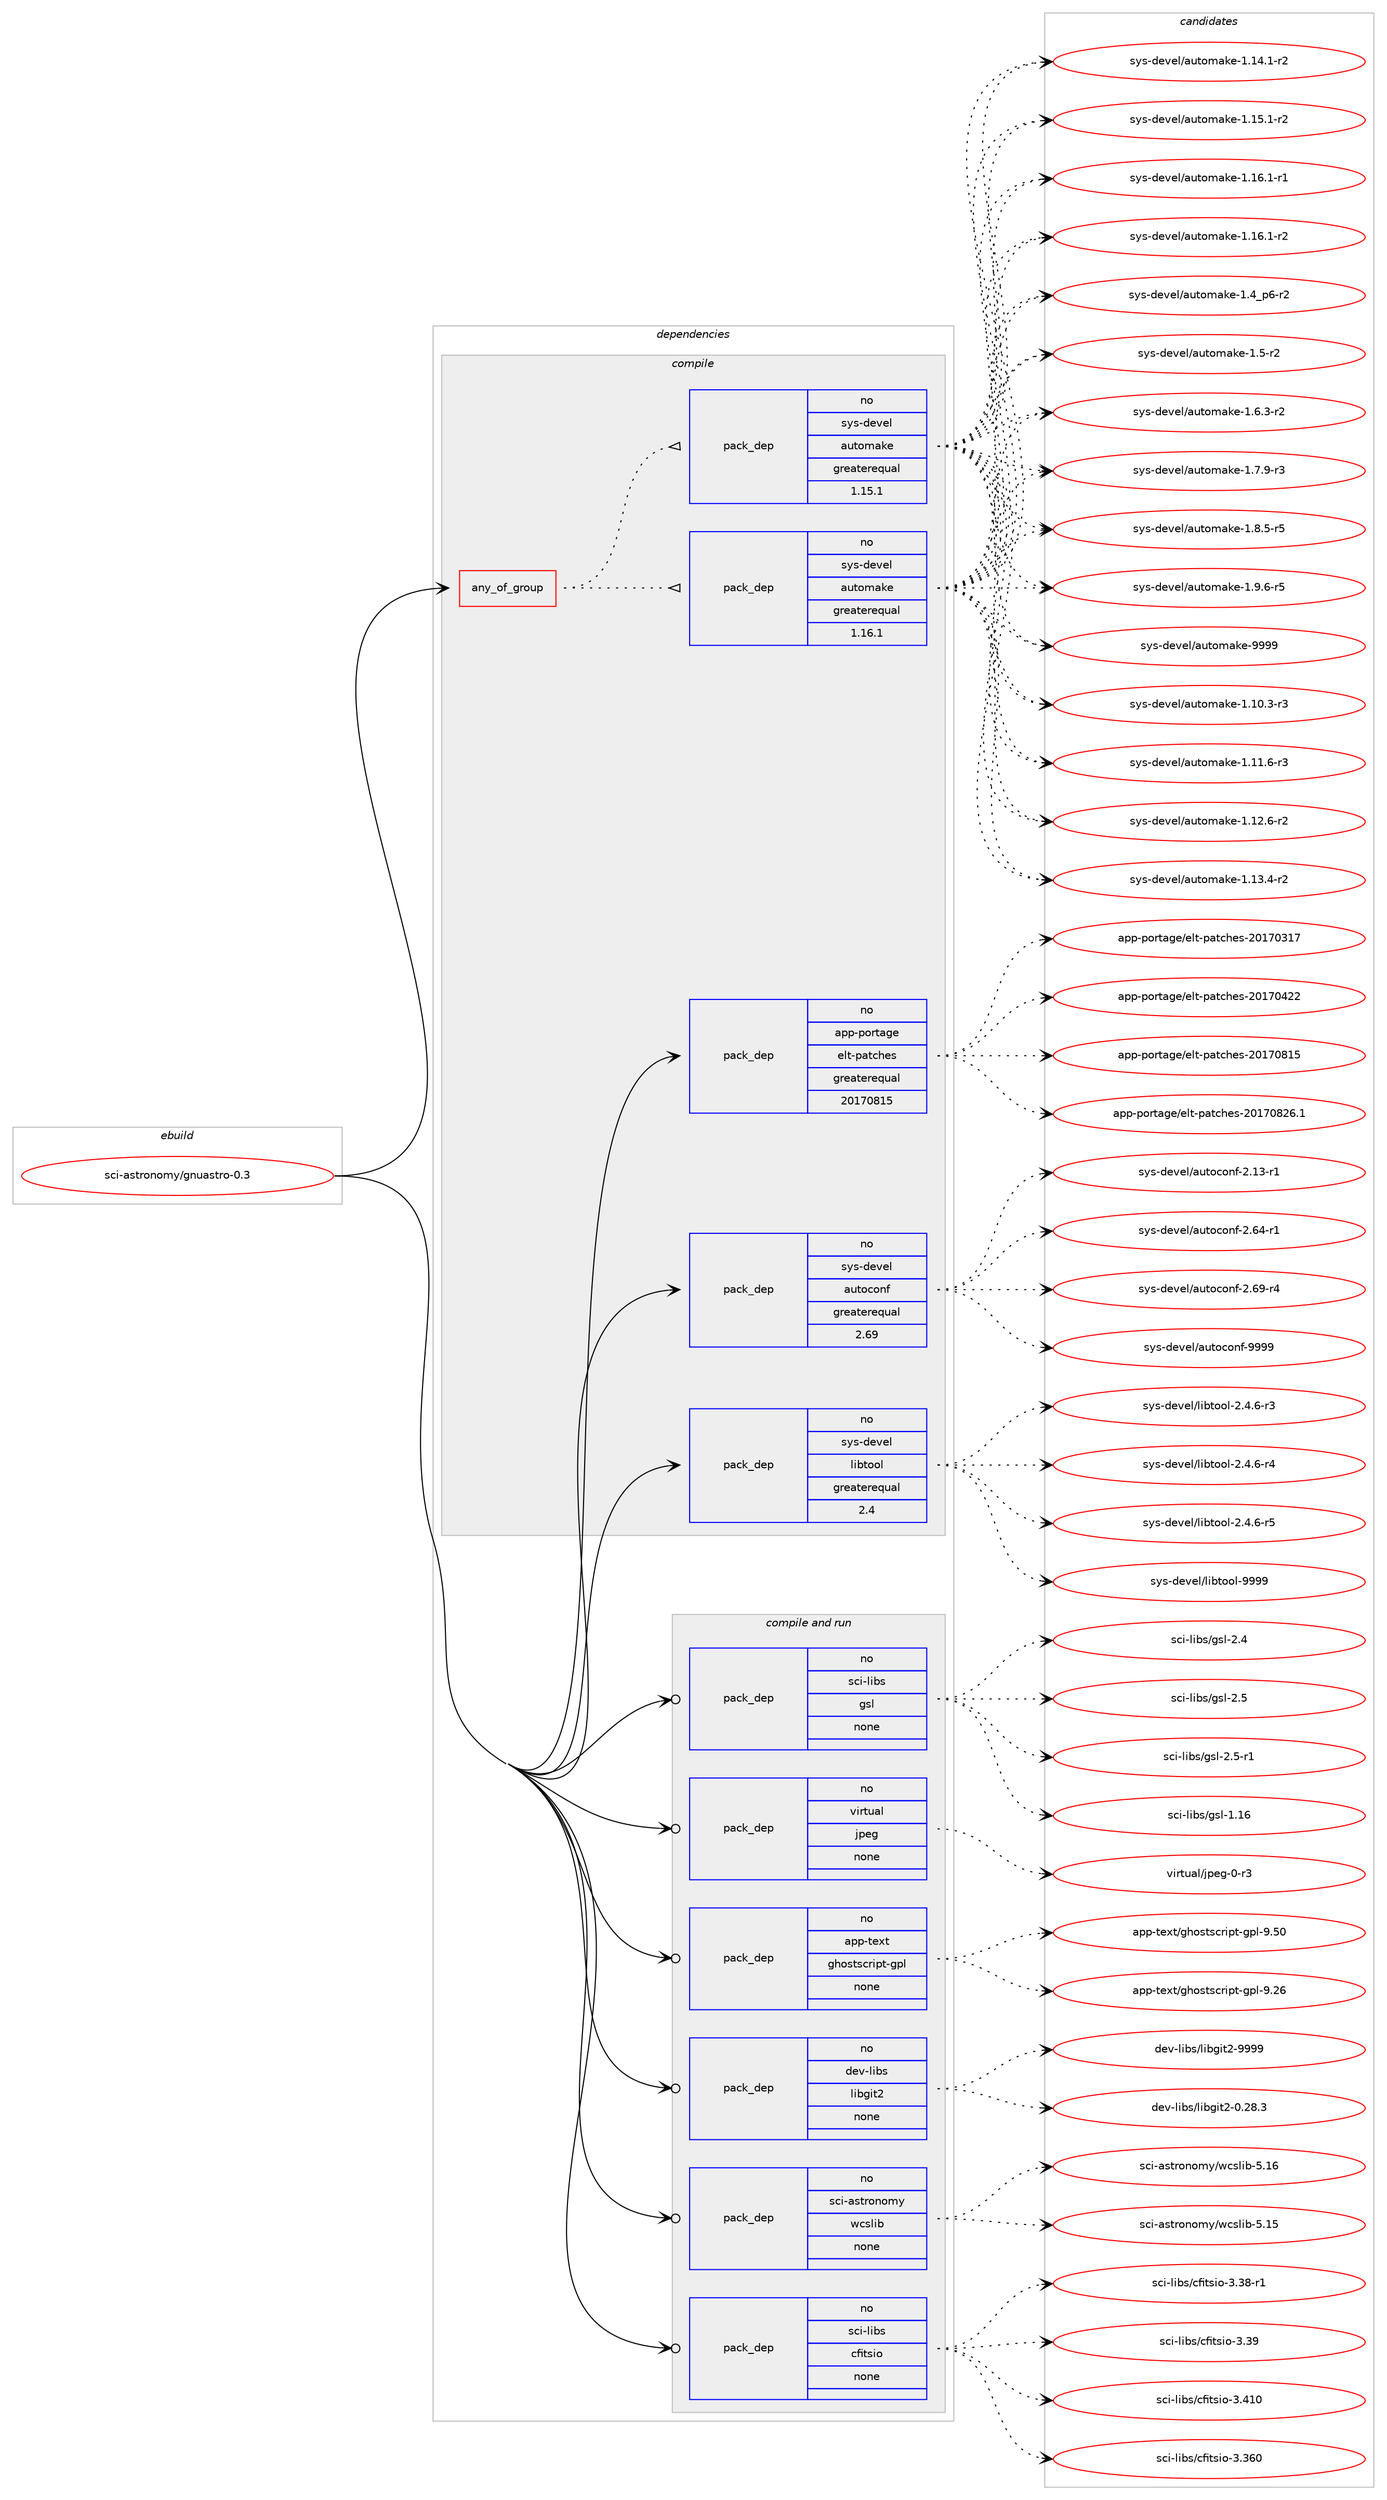 digraph prolog {

# *************
# Graph options
# *************

newrank=true;
concentrate=true;
compound=true;
graph [rankdir=LR,fontname=Helvetica,fontsize=10,ranksep=1.5];#, ranksep=2.5, nodesep=0.2];
edge  [arrowhead=vee];
node  [fontname=Helvetica,fontsize=10];

# **********
# The ebuild
# **********

subgraph cluster_leftcol {
color=gray;
rank=same;
label=<<i>ebuild</i>>;
id [label="sci-astronomy/gnuastro-0.3", color=red, width=4, href="../sci-astronomy/gnuastro-0.3.svg"];
}

# ****************
# The dependencies
# ****************

subgraph cluster_midcol {
color=gray;
label=<<i>dependencies</i>>;
subgraph cluster_compile {
fillcolor="#eeeeee";
style=filled;
label=<<i>compile</i>>;
subgraph any14442 {
dependency849218 [label=<<TABLE BORDER="0" CELLBORDER="1" CELLSPACING="0" CELLPADDING="4"><TR><TD CELLPADDING="10">any_of_group</TD></TR></TABLE>>, shape=none, color=red];subgraph pack627716 {
dependency849219 [label=<<TABLE BORDER="0" CELLBORDER="1" CELLSPACING="0" CELLPADDING="4" WIDTH="220"><TR><TD ROWSPAN="6" CELLPADDING="30">pack_dep</TD></TR><TR><TD WIDTH="110">no</TD></TR><TR><TD>sys-devel</TD></TR><TR><TD>automake</TD></TR><TR><TD>greaterequal</TD></TR><TR><TD>1.16.1</TD></TR></TABLE>>, shape=none, color=blue];
}
dependency849218:e -> dependency849219:w [weight=20,style="dotted",arrowhead="oinv"];
subgraph pack627717 {
dependency849220 [label=<<TABLE BORDER="0" CELLBORDER="1" CELLSPACING="0" CELLPADDING="4" WIDTH="220"><TR><TD ROWSPAN="6" CELLPADDING="30">pack_dep</TD></TR><TR><TD WIDTH="110">no</TD></TR><TR><TD>sys-devel</TD></TR><TR><TD>automake</TD></TR><TR><TD>greaterequal</TD></TR><TR><TD>1.15.1</TD></TR></TABLE>>, shape=none, color=blue];
}
dependency849218:e -> dependency849220:w [weight=20,style="dotted",arrowhead="oinv"];
}
id:e -> dependency849218:w [weight=20,style="solid",arrowhead="vee"];
subgraph pack627718 {
dependency849221 [label=<<TABLE BORDER="0" CELLBORDER="1" CELLSPACING="0" CELLPADDING="4" WIDTH="220"><TR><TD ROWSPAN="6" CELLPADDING="30">pack_dep</TD></TR><TR><TD WIDTH="110">no</TD></TR><TR><TD>app-portage</TD></TR><TR><TD>elt-patches</TD></TR><TR><TD>greaterequal</TD></TR><TR><TD>20170815</TD></TR></TABLE>>, shape=none, color=blue];
}
id:e -> dependency849221:w [weight=20,style="solid",arrowhead="vee"];
subgraph pack627719 {
dependency849222 [label=<<TABLE BORDER="0" CELLBORDER="1" CELLSPACING="0" CELLPADDING="4" WIDTH="220"><TR><TD ROWSPAN="6" CELLPADDING="30">pack_dep</TD></TR><TR><TD WIDTH="110">no</TD></TR><TR><TD>sys-devel</TD></TR><TR><TD>autoconf</TD></TR><TR><TD>greaterequal</TD></TR><TR><TD>2.69</TD></TR></TABLE>>, shape=none, color=blue];
}
id:e -> dependency849222:w [weight=20,style="solid",arrowhead="vee"];
subgraph pack627720 {
dependency849223 [label=<<TABLE BORDER="0" CELLBORDER="1" CELLSPACING="0" CELLPADDING="4" WIDTH="220"><TR><TD ROWSPAN="6" CELLPADDING="30">pack_dep</TD></TR><TR><TD WIDTH="110">no</TD></TR><TR><TD>sys-devel</TD></TR><TR><TD>libtool</TD></TR><TR><TD>greaterequal</TD></TR><TR><TD>2.4</TD></TR></TABLE>>, shape=none, color=blue];
}
id:e -> dependency849223:w [weight=20,style="solid",arrowhead="vee"];
}
subgraph cluster_compileandrun {
fillcolor="#eeeeee";
style=filled;
label=<<i>compile and run</i>>;
subgraph pack627721 {
dependency849224 [label=<<TABLE BORDER="0" CELLBORDER="1" CELLSPACING="0" CELLPADDING="4" WIDTH="220"><TR><TD ROWSPAN="6" CELLPADDING="30">pack_dep</TD></TR><TR><TD WIDTH="110">no</TD></TR><TR><TD>app-text</TD></TR><TR><TD>ghostscript-gpl</TD></TR><TR><TD>none</TD></TR><TR><TD></TD></TR></TABLE>>, shape=none, color=blue];
}
id:e -> dependency849224:w [weight=20,style="solid",arrowhead="odotvee"];
subgraph pack627722 {
dependency849225 [label=<<TABLE BORDER="0" CELLBORDER="1" CELLSPACING="0" CELLPADDING="4" WIDTH="220"><TR><TD ROWSPAN="6" CELLPADDING="30">pack_dep</TD></TR><TR><TD WIDTH="110">no</TD></TR><TR><TD>dev-libs</TD></TR><TR><TD>libgit2</TD></TR><TR><TD>none</TD></TR><TR><TD></TD></TR></TABLE>>, shape=none, color=blue];
}
id:e -> dependency849225:w [weight=20,style="solid",arrowhead="odotvee"];
subgraph pack627723 {
dependency849226 [label=<<TABLE BORDER="0" CELLBORDER="1" CELLSPACING="0" CELLPADDING="4" WIDTH="220"><TR><TD ROWSPAN="6" CELLPADDING="30">pack_dep</TD></TR><TR><TD WIDTH="110">no</TD></TR><TR><TD>sci-astronomy</TD></TR><TR><TD>wcslib</TD></TR><TR><TD>none</TD></TR><TR><TD></TD></TR></TABLE>>, shape=none, color=blue];
}
id:e -> dependency849226:w [weight=20,style="solid",arrowhead="odotvee"];
subgraph pack627724 {
dependency849227 [label=<<TABLE BORDER="0" CELLBORDER="1" CELLSPACING="0" CELLPADDING="4" WIDTH="220"><TR><TD ROWSPAN="6" CELLPADDING="30">pack_dep</TD></TR><TR><TD WIDTH="110">no</TD></TR><TR><TD>sci-libs</TD></TR><TR><TD>cfitsio</TD></TR><TR><TD>none</TD></TR><TR><TD></TD></TR></TABLE>>, shape=none, color=blue];
}
id:e -> dependency849227:w [weight=20,style="solid",arrowhead="odotvee"];
subgraph pack627725 {
dependency849228 [label=<<TABLE BORDER="0" CELLBORDER="1" CELLSPACING="0" CELLPADDING="4" WIDTH="220"><TR><TD ROWSPAN="6" CELLPADDING="30">pack_dep</TD></TR><TR><TD WIDTH="110">no</TD></TR><TR><TD>sci-libs</TD></TR><TR><TD>gsl</TD></TR><TR><TD>none</TD></TR><TR><TD></TD></TR></TABLE>>, shape=none, color=blue];
}
id:e -> dependency849228:w [weight=20,style="solid",arrowhead="odotvee"];
subgraph pack627726 {
dependency849229 [label=<<TABLE BORDER="0" CELLBORDER="1" CELLSPACING="0" CELLPADDING="4" WIDTH="220"><TR><TD ROWSPAN="6" CELLPADDING="30">pack_dep</TD></TR><TR><TD WIDTH="110">no</TD></TR><TR><TD>virtual</TD></TR><TR><TD>jpeg</TD></TR><TR><TD>none</TD></TR><TR><TD></TD></TR></TABLE>>, shape=none, color=blue];
}
id:e -> dependency849229:w [weight=20,style="solid",arrowhead="odotvee"];
}
subgraph cluster_run {
fillcolor="#eeeeee";
style=filled;
label=<<i>run</i>>;
}
}

# **************
# The candidates
# **************

subgraph cluster_choices {
rank=same;
color=gray;
label=<<i>candidates</i>>;

subgraph choice627716 {
color=black;
nodesep=1;
choice11512111545100101118101108479711711611110997107101454946494846514511451 [label="sys-devel/automake-1.10.3-r3", color=red, width=4,href="../sys-devel/automake-1.10.3-r3.svg"];
choice11512111545100101118101108479711711611110997107101454946494946544511451 [label="sys-devel/automake-1.11.6-r3", color=red, width=4,href="../sys-devel/automake-1.11.6-r3.svg"];
choice11512111545100101118101108479711711611110997107101454946495046544511450 [label="sys-devel/automake-1.12.6-r2", color=red, width=4,href="../sys-devel/automake-1.12.6-r2.svg"];
choice11512111545100101118101108479711711611110997107101454946495146524511450 [label="sys-devel/automake-1.13.4-r2", color=red, width=4,href="../sys-devel/automake-1.13.4-r2.svg"];
choice11512111545100101118101108479711711611110997107101454946495246494511450 [label="sys-devel/automake-1.14.1-r2", color=red, width=4,href="../sys-devel/automake-1.14.1-r2.svg"];
choice11512111545100101118101108479711711611110997107101454946495346494511450 [label="sys-devel/automake-1.15.1-r2", color=red, width=4,href="../sys-devel/automake-1.15.1-r2.svg"];
choice11512111545100101118101108479711711611110997107101454946495446494511449 [label="sys-devel/automake-1.16.1-r1", color=red, width=4,href="../sys-devel/automake-1.16.1-r1.svg"];
choice11512111545100101118101108479711711611110997107101454946495446494511450 [label="sys-devel/automake-1.16.1-r2", color=red, width=4,href="../sys-devel/automake-1.16.1-r2.svg"];
choice115121115451001011181011084797117116111109971071014549465295112544511450 [label="sys-devel/automake-1.4_p6-r2", color=red, width=4,href="../sys-devel/automake-1.4_p6-r2.svg"];
choice11512111545100101118101108479711711611110997107101454946534511450 [label="sys-devel/automake-1.5-r2", color=red, width=4,href="../sys-devel/automake-1.5-r2.svg"];
choice115121115451001011181011084797117116111109971071014549465446514511450 [label="sys-devel/automake-1.6.3-r2", color=red, width=4,href="../sys-devel/automake-1.6.3-r2.svg"];
choice115121115451001011181011084797117116111109971071014549465546574511451 [label="sys-devel/automake-1.7.9-r3", color=red, width=4,href="../sys-devel/automake-1.7.9-r3.svg"];
choice115121115451001011181011084797117116111109971071014549465646534511453 [label="sys-devel/automake-1.8.5-r5", color=red, width=4,href="../sys-devel/automake-1.8.5-r5.svg"];
choice115121115451001011181011084797117116111109971071014549465746544511453 [label="sys-devel/automake-1.9.6-r5", color=red, width=4,href="../sys-devel/automake-1.9.6-r5.svg"];
choice115121115451001011181011084797117116111109971071014557575757 [label="sys-devel/automake-9999", color=red, width=4,href="../sys-devel/automake-9999.svg"];
dependency849219:e -> choice11512111545100101118101108479711711611110997107101454946494846514511451:w [style=dotted,weight="100"];
dependency849219:e -> choice11512111545100101118101108479711711611110997107101454946494946544511451:w [style=dotted,weight="100"];
dependency849219:e -> choice11512111545100101118101108479711711611110997107101454946495046544511450:w [style=dotted,weight="100"];
dependency849219:e -> choice11512111545100101118101108479711711611110997107101454946495146524511450:w [style=dotted,weight="100"];
dependency849219:e -> choice11512111545100101118101108479711711611110997107101454946495246494511450:w [style=dotted,weight="100"];
dependency849219:e -> choice11512111545100101118101108479711711611110997107101454946495346494511450:w [style=dotted,weight="100"];
dependency849219:e -> choice11512111545100101118101108479711711611110997107101454946495446494511449:w [style=dotted,weight="100"];
dependency849219:e -> choice11512111545100101118101108479711711611110997107101454946495446494511450:w [style=dotted,weight="100"];
dependency849219:e -> choice115121115451001011181011084797117116111109971071014549465295112544511450:w [style=dotted,weight="100"];
dependency849219:e -> choice11512111545100101118101108479711711611110997107101454946534511450:w [style=dotted,weight="100"];
dependency849219:e -> choice115121115451001011181011084797117116111109971071014549465446514511450:w [style=dotted,weight="100"];
dependency849219:e -> choice115121115451001011181011084797117116111109971071014549465546574511451:w [style=dotted,weight="100"];
dependency849219:e -> choice115121115451001011181011084797117116111109971071014549465646534511453:w [style=dotted,weight="100"];
dependency849219:e -> choice115121115451001011181011084797117116111109971071014549465746544511453:w [style=dotted,weight="100"];
dependency849219:e -> choice115121115451001011181011084797117116111109971071014557575757:w [style=dotted,weight="100"];
}
subgraph choice627717 {
color=black;
nodesep=1;
choice11512111545100101118101108479711711611110997107101454946494846514511451 [label="sys-devel/automake-1.10.3-r3", color=red, width=4,href="../sys-devel/automake-1.10.3-r3.svg"];
choice11512111545100101118101108479711711611110997107101454946494946544511451 [label="sys-devel/automake-1.11.6-r3", color=red, width=4,href="../sys-devel/automake-1.11.6-r3.svg"];
choice11512111545100101118101108479711711611110997107101454946495046544511450 [label="sys-devel/automake-1.12.6-r2", color=red, width=4,href="../sys-devel/automake-1.12.6-r2.svg"];
choice11512111545100101118101108479711711611110997107101454946495146524511450 [label="sys-devel/automake-1.13.4-r2", color=red, width=4,href="../sys-devel/automake-1.13.4-r2.svg"];
choice11512111545100101118101108479711711611110997107101454946495246494511450 [label="sys-devel/automake-1.14.1-r2", color=red, width=4,href="../sys-devel/automake-1.14.1-r2.svg"];
choice11512111545100101118101108479711711611110997107101454946495346494511450 [label="sys-devel/automake-1.15.1-r2", color=red, width=4,href="../sys-devel/automake-1.15.1-r2.svg"];
choice11512111545100101118101108479711711611110997107101454946495446494511449 [label="sys-devel/automake-1.16.1-r1", color=red, width=4,href="../sys-devel/automake-1.16.1-r1.svg"];
choice11512111545100101118101108479711711611110997107101454946495446494511450 [label="sys-devel/automake-1.16.1-r2", color=red, width=4,href="../sys-devel/automake-1.16.1-r2.svg"];
choice115121115451001011181011084797117116111109971071014549465295112544511450 [label="sys-devel/automake-1.4_p6-r2", color=red, width=4,href="../sys-devel/automake-1.4_p6-r2.svg"];
choice11512111545100101118101108479711711611110997107101454946534511450 [label="sys-devel/automake-1.5-r2", color=red, width=4,href="../sys-devel/automake-1.5-r2.svg"];
choice115121115451001011181011084797117116111109971071014549465446514511450 [label="sys-devel/automake-1.6.3-r2", color=red, width=4,href="../sys-devel/automake-1.6.3-r2.svg"];
choice115121115451001011181011084797117116111109971071014549465546574511451 [label="sys-devel/automake-1.7.9-r3", color=red, width=4,href="../sys-devel/automake-1.7.9-r3.svg"];
choice115121115451001011181011084797117116111109971071014549465646534511453 [label="sys-devel/automake-1.8.5-r5", color=red, width=4,href="../sys-devel/automake-1.8.5-r5.svg"];
choice115121115451001011181011084797117116111109971071014549465746544511453 [label="sys-devel/automake-1.9.6-r5", color=red, width=4,href="../sys-devel/automake-1.9.6-r5.svg"];
choice115121115451001011181011084797117116111109971071014557575757 [label="sys-devel/automake-9999", color=red, width=4,href="../sys-devel/automake-9999.svg"];
dependency849220:e -> choice11512111545100101118101108479711711611110997107101454946494846514511451:w [style=dotted,weight="100"];
dependency849220:e -> choice11512111545100101118101108479711711611110997107101454946494946544511451:w [style=dotted,weight="100"];
dependency849220:e -> choice11512111545100101118101108479711711611110997107101454946495046544511450:w [style=dotted,weight="100"];
dependency849220:e -> choice11512111545100101118101108479711711611110997107101454946495146524511450:w [style=dotted,weight="100"];
dependency849220:e -> choice11512111545100101118101108479711711611110997107101454946495246494511450:w [style=dotted,weight="100"];
dependency849220:e -> choice11512111545100101118101108479711711611110997107101454946495346494511450:w [style=dotted,weight="100"];
dependency849220:e -> choice11512111545100101118101108479711711611110997107101454946495446494511449:w [style=dotted,weight="100"];
dependency849220:e -> choice11512111545100101118101108479711711611110997107101454946495446494511450:w [style=dotted,weight="100"];
dependency849220:e -> choice115121115451001011181011084797117116111109971071014549465295112544511450:w [style=dotted,weight="100"];
dependency849220:e -> choice11512111545100101118101108479711711611110997107101454946534511450:w [style=dotted,weight="100"];
dependency849220:e -> choice115121115451001011181011084797117116111109971071014549465446514511450:w [style=dotted,weight="100"];
dependency849220:e -> choice115121115451001011181011084797117116111109971071014549465546574511451:w [style=dotted,weight="100"];
dependency849220:e -> choice115121115451001011181011084797117116111109971071014549465646534511453:w [style=dotted,weight="100"];
dependency849220:e -> choice115121115451001011181011084797117116111109971071014549465746544511453:w [style=dotted,weight="100"];
dependency849220:e -> choice115121115451001011181011084797117116111109971071014557575757:w [style=dotted,weight="100"];
}
subgraph choice627718 {
color=black;
nodesep=1;
choice97112112451121111141169710310147101108116451129711699104101115455048495548514955 [label="app-portage/elt-patches-20170317", color=red, width=4,href="../app-portage/elt-patches-20170317.svg"];
choice97112112451121111141169710310147101108116451129711699104101115455048495548525050 [label="app-portage/elt-patches-20170422", color=red, width=4,href="../app-portage/elt-patches-20170422.svg"];
choice97112112451121111141169710310147101108116451129711699104101115455048495548564953 [label="app-portage/elt-patches-20170815", color=red, width=4,href="../app-portage/elt-patches-20170815.svg"];
choice971121124511211111411697103101471011081164511297116991041011154550484955485650544649 [label="app-portage/elt-patches-20170826.1", color=red, width=4,href="../app-portage/elt-patches-20170826.1.svg"];
dependency849221:e -> choice97112112451121111141169710310147101108116451129711699104101115455048495548514955:w [style=dotted,weight="100"];
dependency849221:e -> choice97112112451121111141169710310147101108116451129711699104101115455048495548525050:w [style=dotted,weight="100"];
dependency849221:e -> choice97112112451121111141169710310147101108116451129711699104101115455048495548564953:w [style=dotted,weight="100"];
dependency849221:e -> choice971121124511211111411697103101471011081164511297116991041011154550484955485650544649:w [style=dotted,weight="100"];
}
subgraph choice627719 {
color=black;
nodesep=1;
choice1151211154510010111810110847971171161119911111010245504649514511449 [label="sys-devel/autoconf-2.13-r1", color=red, width=4,href="../sys-devel/autoconf-2.13-r1.svg"];
choice1151211154510010111810110847971171161119911111010245504654524511449 [label="sys-devel/autoconf-2.64-r1", color=red, width=4,href="../sys-devel/autoconf-2.64-r1.svg"];
choice1151211154510010111810110847971171161119911111010245504654574511452 [label="sys-devel/autoconf-2.69-r4", color=red, width=4,href="../sys-devel/autoconf-2.69-r4.svg"];
choice115121115451001011181011084797117116111991111101024557575757 [label="sys-devel/autoconf-9999", color=red, width=4,href="../sys-devel/autoconf-9999.svg"];
dependency849222:e -> choice1151211154510010111810110847971171161119911111010245504649514511449:w [style=dotted,weight="100"];
dependency849222:e -> choice1151211154510010111810110847971171161119911111010245504654524511449:w [style=dotted,weight="100"];
dependency849222:e -> choice1151211154510010111810110847971171161119911111010245504654574511452:w [style=dotted,weight="100"];
dependency849222:e -> choice115121115451001011181011084797117116111991111101024557575757:w [style=dotted,weight="100"];
}
subgraph choice627720 {
color=black;
nodesep=1;
choice1151211154510010111810110847108105981161111111084550465246544511451 [label="sys-devel/libtool-2.4.6-r3", color=red, width=4,href="../sys-devel/libtool-2.4.6-r3.svg"];
choice1151211154510010111810110847108105981161111111084550465246544511452 [label="sys-devel/libtool-2.4.6-r4", color=red, width=4,href="../sys-devel/libtool-2.4.6-r4.svg"];
choice1151211154510010111810110847108105981161111111084550465246544511453 [label="sys-devel/libtool-2.4.6-r5", color=red, width=4,href="../sys-devel/libtool-2.4.6-r5.svg"];
choice1151211154510010111810110847108105981161111111084557575757 [label="sys-devel/libtool-9999", color=red, width=4,href="../sys-devel/libtool-9999.svg"];
dependency849223:e -> choice1151211154510010111810110847108105981161111111084550465246544511451:w [style=dotted,weight="100"];
dependency849223:e -> choice1151211154510010111810110847108105981161111111084550465246544511452:w [style=dotted,weight="100"];
dependency849223:e -> choice1151211154510010111810110847108105981161111111084550465246544511453:w [style=dotted,weight="100"];
dependency849223:e -> choice1151211154510010111810110847108105981161111111084557575757:w [style=dotted,weight="100"];
}
subgraph choice627721 {
color=black;
nodesep=1;
choice97112112451161011201164710310411111511611599114105112116451031121084557465054 [label="app-text/ghostscript-gpl-9.26", color=red, width=4,href="../app-text/ghostscript-gpl-9.26.svg"];
choice97112112451161011201164710310411111511611599114105112116451031121084557465348 [label="app-text/ghostscript-gpl-9.50", color=red, width=4,href="../app-text/ghostscript-gpl-9.50.svg"];
dependency849224:e -> choice97112112451161011201164710310411111511611599114105112116451031121084557465054:w [style=dotted,weight="100"];
dependency849224:e -> choice97112112451161011201164710310411111511611599114105112116451031121084557465348:w [style=dotted,weight="100"];
}
subgraph choice627722 {
color=black;
nodesep=1;
choice100101118451081059811547108105981031051165045484650564651 [label="dev-libs/libgit2-0.28.3", color=red, width=4,href="../dev-libs/libgit2-0.28.3.svg"];
choice10010111845108105981154710810598103105116504557575757 [label="dev-libs/libgit2-9999", color=red, width=4,href="../dev-libs/libgit2-9999.svg"];
dependency849225:e -> choice100101118451081059811547108105981031051165045484650564651:w [style=dotted,weight="100"];
dependency849225:e -> choice10010111845108105981154710810598103105116504557575757:w [style=dotted,weight="100"];
}
subgraph choice627723 {
color=black;
nodesep=1;
choice1159910545971151161141111101111091214711999115108105984553464953 [label="sci-astronomy/wcslib-5.15", color=red, width=4,href="../sci-astronomy/wcslib-5.15.svg"];
choice1159910545971151161141111101111091214711999115108105984553464954 [label="sci-astronomy/wcslib-5.16", color=red, width=4,href="../sci-astronomy/wcslib-5.16.svg"];
dependency849226:e -> choice1159910545971151161141111101111091214711999115108105984553464953:w [style=dotted,weight="100"];
dependency849226:e -> choice1159910545971151161141111101111091214711999115108105984553464954:w [style=dotted,weight="100"];
}
subgraph choice627724 {
color=black;
nodesep=1;
choice1159910545108105981154799102105116115105111455146515448 [label="sci-libs/cfitsio-3.360", color=red, width=4,href="../sci-libs/cfitsio-3.360.svg"];
choice115991054510810598115479910210511611510511145514651564511449 [label="sci-libs/cfitsio-3.38-r1", color=red, width=4,href="../sci-libs/cfitsio-3.38-r1.svg"];
choice11599105451081059811547991021051161151051114551465157 [label="sci-libs/cfitsio-3.39", color=red, width=4,href="../sci-libs/cfitsio-3.39.svg"];
choice1159910545108105981154799102105116115105111455146524948 [label="sci-libs/cfitsio-3.410", color=red, width=4,href="../sci-libs/cfitsio-3.410.svg"];
dependency849227:e -> choice1159910545108105981154799102105116115105111455146515448:w [style=dotted,weight="100"];
dependency849227:e -> choice115991054510810598115479910210511611510511145514651564511449:w [style=dotted,weight="100"];
dependency849227:e -> choice11599105451081059811547991021051161151051114551465157:w [style=dotted,weight="100"];
dependency849227:e -> choice1159910545108105981154799102105116115105111455146524948:w [style=dotted,weight="100"];
}
subgraph choice627725 {
color=black;
nodesep=1;
choice115991054510810598115471031151084549464954 [label="sci-libs/gsl-1.16", color=red, width=4,href="../sci-libs/gsl-1.16.svg"];
choice1159910545108105981154710311510845504652 [label="sci-libs/gsl-2.4", color=red, width=4,href="../sci-libs/gsl-2.4.svg"];
choice1159910545108105981154710311510845504653 [label="sci-libs/gsl-2.5", color=red, width=4,href="../sci-libs/gsl-2.5.svg"];
choice11599105451081059811547103115108455046534511449 [label="sci-libs/gsl-2.5-r1", color=red, width=4,href="../sci-libs/gsl-2.5-r1.svg"];
dependency849228:e -> choice115991054510810598115471031151084549464954:w [style=dotted,weight="100"];
dependency849228:e -> choice1159910545108105981154710311510845504652:w [style=dotted,weight="100"];
dependency849228:e -> choice1159910545108105981154710311510845504653:w [style=dotted,weight="100"];
dependency849228:e -> choice11599105451081059811547103115108455046534511449:w [style=dotted,weight="100"];
}
subgraph choice627726 {
color=black;
nodesep=1;
choice118105114116117971084710611210110345484511451 [label="virtual/jpeg-0-r3", color=red, width=4,href="../virtual/jpeg-0-r3.svg"];
dependency849229:e -> choice118105114116117971084710611210110345484511451:w [style=dotted,weight="100"];
}
}

}
